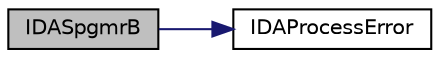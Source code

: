digraph "IDASpgmrB"
{
  edge [fontname="Helvetica",fontsize="10",labelfontname="Helvetica",labelfontsize="10"];
  node [fontname="Helvetica",fontsize="10",shape=record];
  rankdir="LR";
  Node3 [label="IDASpgmrB",height=0.2,width=0.4,color="black", fillcolor="grey75", style="filled", fontcolor="black"];
  Node3 -> Node4 [color="midnightblue",fontsize="10",style="solid",fontname="Helvetica"];
  Node4 [label="IDAProcessError",height=0.2,width=0.4,color="black", fillcolor="white", style="filled",URL="$d4/d65/ida_8c.html#a8401cec99cd95b3d7264659b629c9583"];
}
